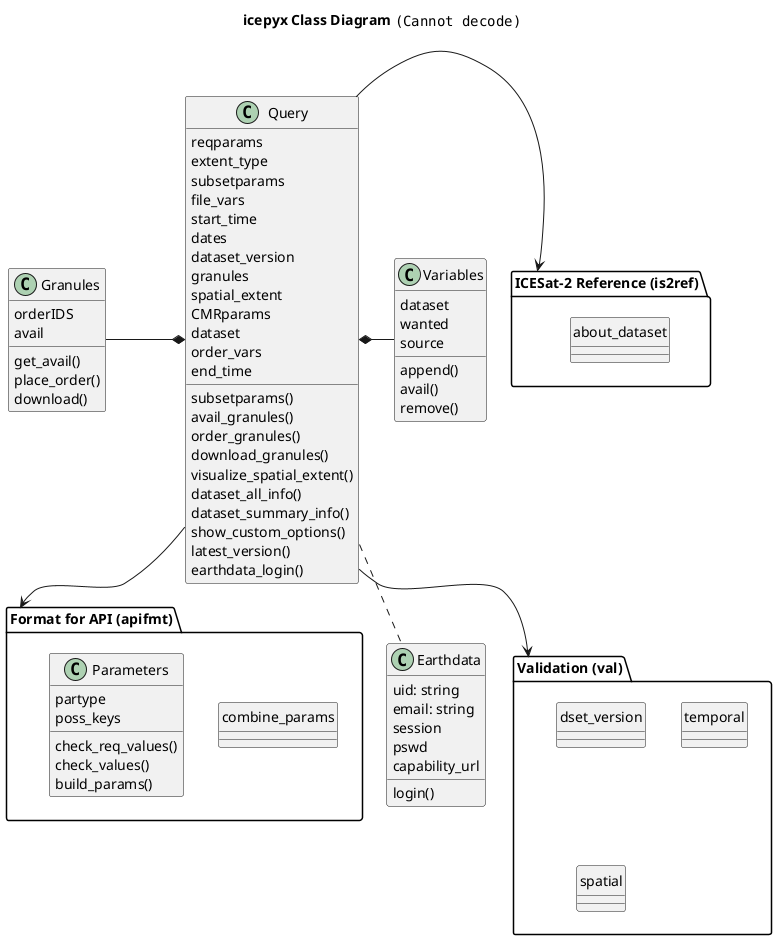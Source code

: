 @startuml
title **icepyx Class Diagram** <img: ../../_static/icepyx_v2_oval_tiny-uml.PNG>

class Query {
    reqparams
    extent_type
    subsetparams
 '   _subsetparams
 '   _version
    file_vars
 '   _cust_options
    start_time
    dates 
    dataset_version
    granules 
 '   _granules
    spatial_extent
 '   _session
 '   _about_dataset
 '   _dset 
 '   _file_vars
    CMRparams
 '   _CMRparams
    dataset 
    order_vars
 '   _start 
 '   _order_vars
    end_time
 '   _source
    subsetparams()
    avail_granules()
    order_granules()
    download_granules()
    visualize_spatial_extent()
    dataset_all_info()
    dataset_summary_info()
    show_custom_options()
    latest_version()
    earthdata_login()
}
class Earthdata {
    uid: string
    email: string
    session
    pswd
    capability_url
    login()
'    _start_session()
}

class Granules {
    orderIDS
 '   _session 
 '   files 
    avail 
    get_avail()
    place_order()
    download()
}

class Variables {
'    _vartype
'    _session
    dataset
    wanted
'    _version
    source
'    _avail
    append()
    avail()
    remove()
'    _check_valid_lists()
'    _iter_paths()
'    _get_sum_varlist()
}


package "ICESat-2 Reference (is2ref)" {
    class about_dataset{

    }
    hide about_dataset circle
    
 '   class _validate_dataset {

 '   }
 '   hide _validate_dataset circle

 '   class _get_custom_options {

 '   }
 '   hide _get_custom_options circle
}

package "Validation (val)" {
    class dset_version {

    }
    hide dset_version circle

    class temporal {

    }
    hide temporal circle

    class spatial {

    }
    hide spatial circle
}

'Try not using a package to help with layout (didn't change anything)
' class APIformatting.build_reqconfig_params {

' }
' hide APIformatting.build_reqconfig_params circle

' class APIformatting.build_CMR_params {

' }
' hide APIformatting.build_CMR_params circle

package "Format for API (apifmt)" {
 '   class _fmt_temporal {

 '   }
 '   hide _fmt_temporal circle

 '   class _fmt_spatial {

 '   }
 '   hide _fmt_spatial circle

 '   class  _fmt_var_subset_list {

 '   }
 '   hide  _fmt_var_subset_list circle

    class combine_params {

    }
    hide combine_params circle

    class Parameters {
    partype 
 '   _reqtype
 '   _fmted_keys
    poss_keys
 '   _fmted_keys
 '   _poss_keys
 '   _get_possible_keys()
 '   _check_valid_keys()
    check_req_values()
    check_values()
    build_params()
    }
}


Query *-left- Granules 
Query *-right- Variables 

''Query -right-> about_dataset : is2ref.about_dataset
''Query -right-> _get_custom_options : is2ref._get_custom_options
''Query -right-> _validate_dataset : is2ref._validate_dataset
Query -right-> "ICESat-2 Reference (is2ref)"

Query -right-> "Validation (val)"
''Query --> dset_version : val.dset_version
''Query --> spatial : val.spatial
''Query --> temporal: val.temporal

Query -left-> "Format for API (apifmt)"
''Query --> build_CMR_params: apifmt.build_CMR_params
''Query -->  build_reqconfig_params : apifmt.build_reqconfig_params
'' Query -left-> APIformatting

Query .down. Earthdata

' Variables -down-> _get_custom_options

'' Granules -[hidden]- APIformatting
'' Earthdata -[hidden]- APIformatting
Granules -[hidden]- "Format for API (apifmt)"
Earthdata -[hidden]- "Format for API (apifmt)"
"ICESat-2 Reference (is2ref)" -[hidden]- "Validation (val)"
@enduml